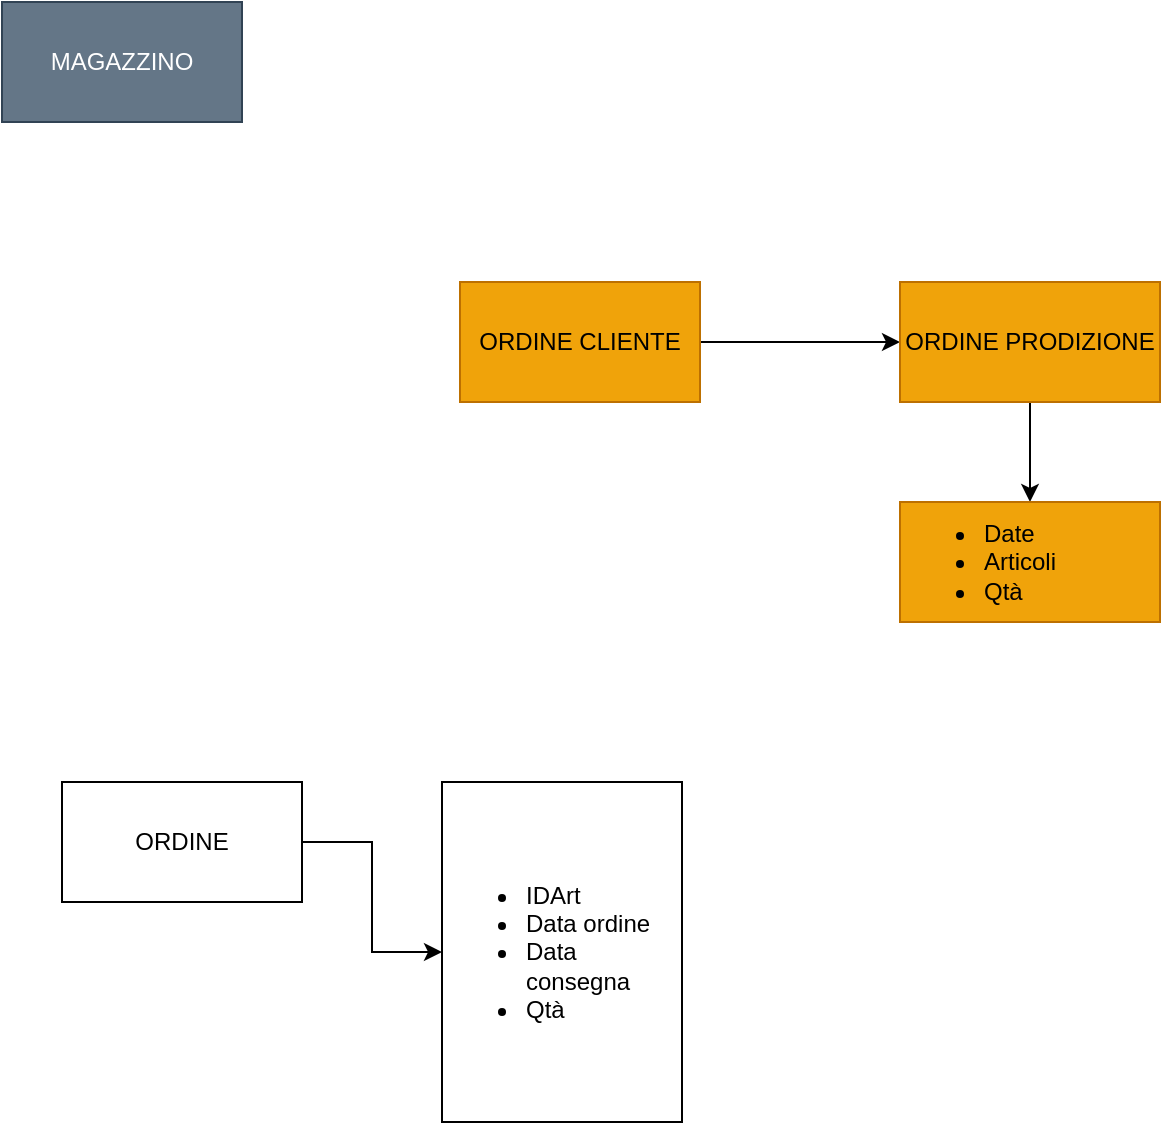 <mxfile version="20.7.4" type="github">
  <diagram id="8X1ZL8S6vHW47Kgzrhxl" name="Pagina-1">
    <mxGraphModel dx="2056" dy="680" grid="1" gridSize="10" guides="1" tooltips="1" connect="1" arrows="1" fold="1" page="1" pageScale="1" pageWidth="827" pageHeight="1169" math="0" shadow="0">
      <root>
        <mxCell id="0" />
        <mxCell id="1" parent="0" />
        <mxCell id="rjjx5bZKMhjFJTsJ8OL9-12" style="edgeStyle=orthogonalEdgeStyle;rounded=0;orthogonalLoop=1;jettySize=auto;html=1;" edge="1" parent="1" source="rjjx5bZKMhjFJTsJ8OL9-1" target="rjjx5bZKMhjFJTsJ8OL9-2">
          <mxGeometry relative="1" as="geometry" />
        </mxCell>
        <mxCell id="rjjx5bZKMhjFJTsJ8OL9-1" value="ORDINE CLIENTE" style="rounded=0;whiteSpace=wrap;html=1;fillColor=#f0a30a;fontColor=#000000;strokeColor=#BD7000;" vertex="1" parent="1">
          <mxGeometry x="239" y="190" width="120" height="60" as="geometry" />
        </mxCell>
        <mxCell id="rjjx5bZKMhjFJTsJ8OL9-7" value="" style="edgeStyle=orthogonalEdgeStyle;rounded=0;orthogonalLoop=1;jettySize=auto;html=1;" edge="1" parent="1" source="rjjx5bZKMhjFJTsJ8OL9-2" target="rjjx5bZKMhjFJTsJ8OL9-6">
          <mxGeometry relative="1" as="geometry" />
        </mxCell>
        <mxCell id="rjjx5bZKMhjFJTsJ8OL9-2" value="ORDINE PRODIZIONE" style="rounded=0;whiteSpace=wrap;html=1;fillColor=#f0a30a;fontColor=#000000;strokeColor=#BD7000;" vertex="1" parent="1">
          <mxGeometry x="459" y="190" width="130" height="60" as="geometry" />
        </mxCell>
        <mxCell id="rjjx5bZKMhjFJTsJ8OL9-5" value="MAGAZZINO" style="whiteSpace=wrap;html=1;fillColor=#647687;fontColor=#ffffff;strokeColor=#314354;" vertex="1" parent="1">
          <mxGeometry x="10" y="50" width="120" height="60" as="geometry" />
        </mxCell>
        <mxCell id="rjjx5bZKMhjFJTsJ8OL9-6" value="&lt;ul&gt;&lt;li&gt;Date&lt;/li&gt;&lt;li&gt;Articoli&lt;/li&gt;&lt;li&gt;Qtà&lt;/li&gt;&lt;/ul&gt;" style="rounded=0;whiteSpace=wrap;html=1;fillColor=#f0a30a;fontColor=#000000;strokeColor=#BD7000;align=left;" vertex="1" parent="1">
          <mxGeometry x="459" y="300" width="130" height="60" as="geometry" />
        </mxCell>
        <mxCell id="rjjx5bZKMhjFJTsJ8OL9-15" value="" style="edgeStyle=orthogonalEdgeStyle;rounded=0;orthogonalLoop=1;jettySize=auto;html=1;" edge="1" parent="1" source="rjjx5bZKMhjFJTsJ8OL9-13" target="rjjx5bZKMhjFJTsJ8OL9-14">
          <mxGeometry relative="1" as="geometry" />
        </mxCell>
        <mxCell id="rjjx5bZKMhjFJTsJ8OL9-13" value="ORDINE" style="whiteSpace=wrap;html=1;" vertex="1" parent="1">
          <mxGeometry x="40" y="440" width="120" height="60" as="geometry" />
        </mxCell>
        <mxCell id="rjjx5bZKMhjFJTsJ8OL9-14" value="&lt;ul&gt;&lt;li&gt;IDArt&lt;/li&gt;&lt;li&gt;Data ordine&lt;/li&gt;&lt;li&gt;Data consegna&lt;/li&gt;&lt;li&gt;Qtà&lt;/li&gt;&lt;/ul&gt;" style="whiteSpace=wrap;html=1;align=left;" vertex="1" parent="1">
          <mxGeometry x="230" y="440" width="120" height="170" as="geometry" />
        </mxCell>
      </root>
    </mxGraphModel>
  </diagram>
</mxfile>
